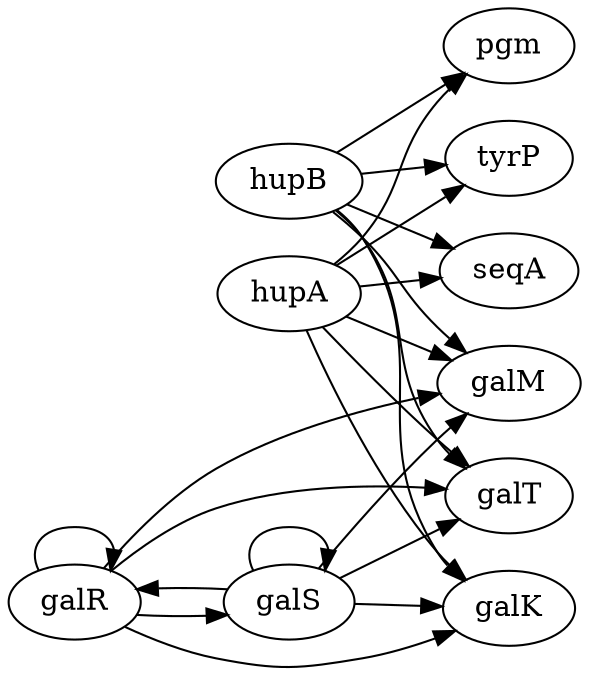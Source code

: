 digraph "Ecoli-2" {
	rankdir=LR;
	"seqA" [position="139,239"];
	"hupB" [position="132,169"];
	"pgm" [position="41,155"];
	"hupA" [position="110,151"];
	"tyrP" [position="69,222"];
	"galK" [position="200,129"];
	"galM" [position="140,77"];
	"galT" [position="170,103"];
	"galR" [position="196,43"];
	"galS" [position="225,68"];
	"galR" -> "galM" [value="+-"];
	"galR" -> "galT" [value="+-"];
	"galR" -> "galS" [value="-"];
	"galR" -> "galR" [value="-"];
	"galR" -> "galK" [value="+-"];
	"galS" -> "galM" [value="+-"];
	"galS" -> "galT" [value="+-"];
	"galS" -> "galS" [value="-"];
	"galS" -> "galR" [value="-"];
	"galS" -> "galK" [value="+-"];
	"hupB" -> "seqA" [value="-"];
	"hupB" -> "pgm" [value="-"];
	"hupB" -> "galM" [value="-"];
	"hupB" -> "tyrP" [value="-"];
	"hupB" -> "galT" [value="-"];
	"hupB" -> "galK" [value="-"];
	"hupA" -> "seqA" [value="-"];
	"hupA" -> "galK" [value="-"];
	"hupA" -> "galT" [value="-"];
	"hupA" -> "tyrP" [value="-"];
	"hupA" -> "galM" [value="-"];
	"hupA" -> "pgm" [value="-"];
}